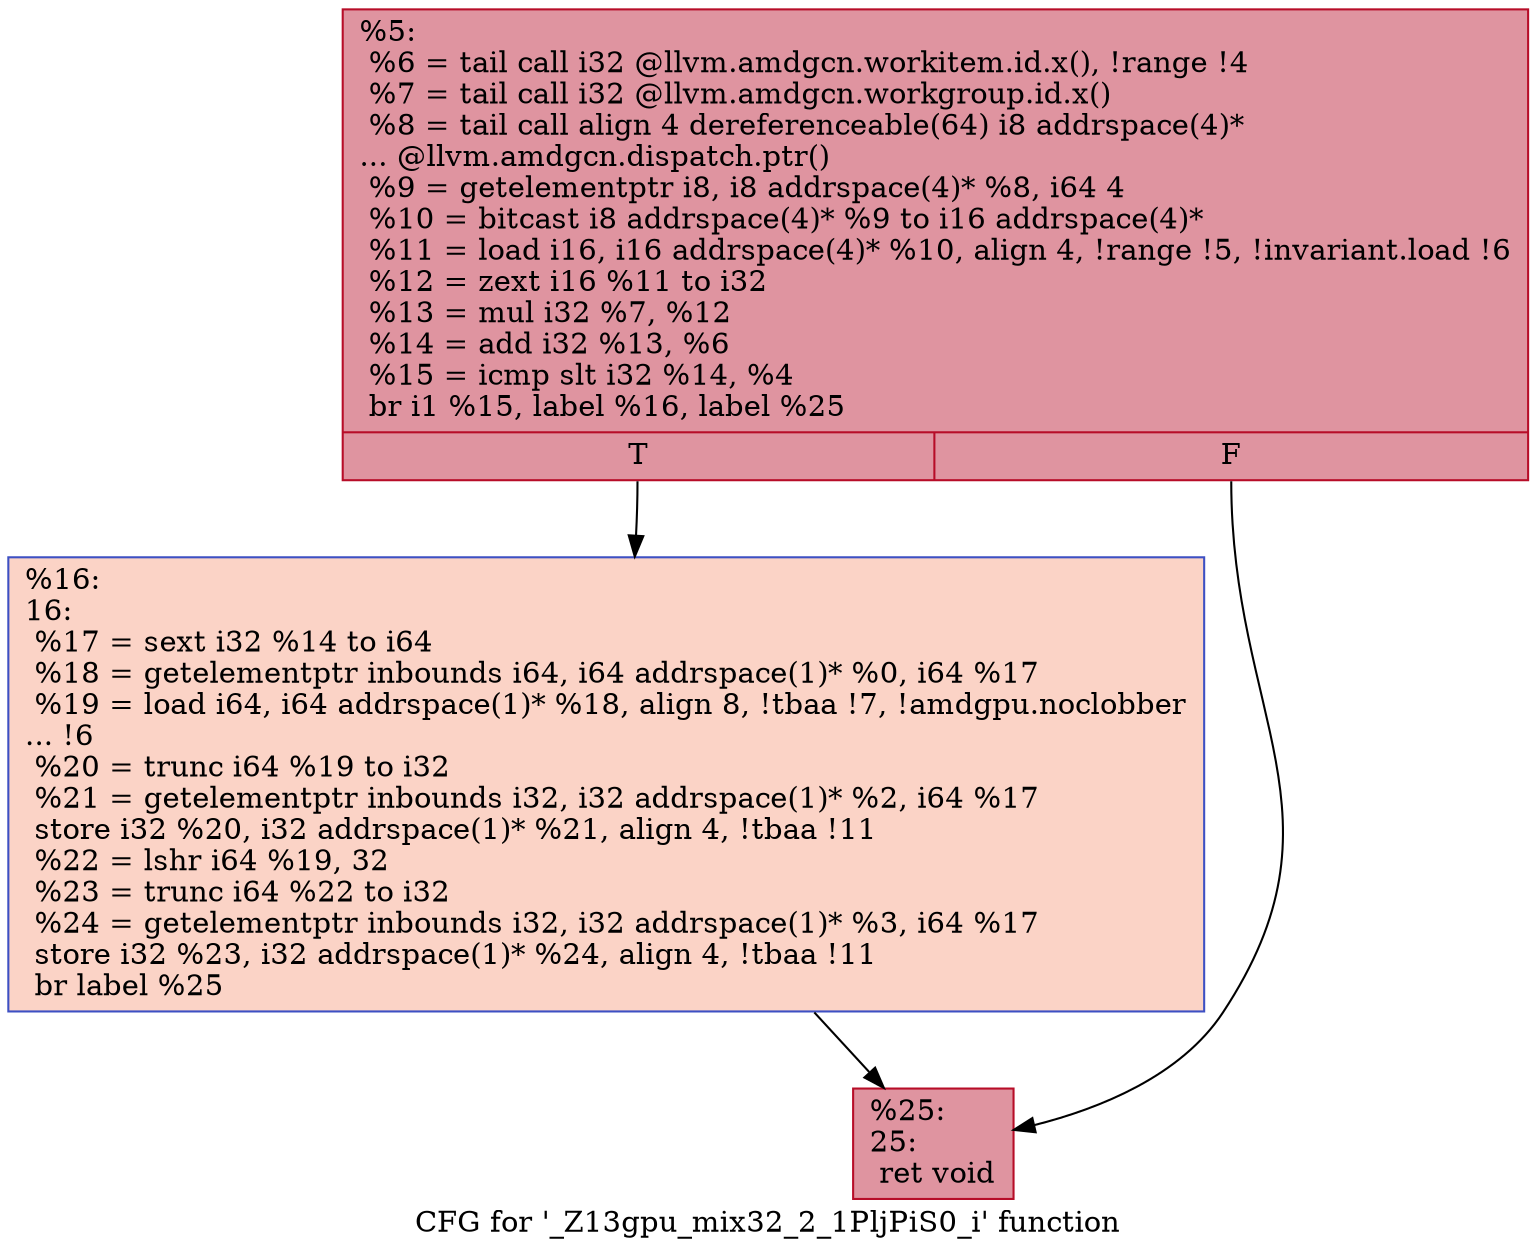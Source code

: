 digraph "CFG for '_Z13gpu_mix32_2_1PljPiS0_i' function" {
	label="CFG for '_Z13gpu_mix32_2_1PljPiS0_i' function";

	Node0x4a421d0 [shape=record,color="#b70d28ff", style=filled, fillcolor="#b70d2870",label="{%5:\l  %6 = tail call i32 @llvm.amdgcn.workitem.id.x(), !range !4\l  %7 = tail call i32 @llvm.amdgcn.workgroup.id.x()\l  %8 = tail call align 4 dereferenceable(64) i8 addrspace(4)*\l... @llvm.amdgcn.dispatch.ptr()\l  %9 = getelementptr i8, i8 addrspace(4)* %8, i64 4\l  %10 = bitcast i8 addrspace(4)* %9 to i16 addrspace(4)*\l  %11 = load i16, i16 addrspace(4)* %10, align 4, !range !5, !invariant.load !6\l  %12 = zext i16 %11 to i32\l  %13 = mul i32 %7, %12\l  %14 = add i32 %13, %6\l  %15 = icmp slt i32 %14, %4\l  br i1 %15, label %16, label %25\l|{<s0>T|<s1>F}}"];
	Node0x4a421d0:s0 -> Node0x4a440a0;
	Node0x4a421d0:s1 -> Node0x4a44130;
	Node0x4a440a0 [shape=record,color="#3d50c3ff", style=filled, fillcolor="#f59c7d70",label="{%16:\l16:                                               \l  %17 = sext i32 %14 to i64\l  %18 = getelementptr inbounds i64, i64 addrspace(1)* %0, i64 %17\l  %19 = load i64, i64 addrspace(1)* %18, align 8, !tbaa !7, !amdgpu.noclobber\l... !6\l  %20 = trunc i64 %19 to i32\l  %21 = getelementptr inbounds i32, i32 addrspace(1)* %2, i64 %17\l  store i32 %20, i32 addrspace(1)* %21, align 4, !tbaa !11\l  %22 = lshr i64 %19, 32\l  %23 = trunc i64 %22 to i32\l  %24 = getelementptr inbounds i32, i32 addrspace(1)* %3, i64 %17\l  store i32 %23, i32 addrspace(1)* %24, align 4, !tbaa !11\l  br label %25\l}"];
	Node0x4a440a0 -> Node0x4a44130;
	Node0x4a44130 [shape=record,color="#b70d28ff", style=filled, fillcolor="#b70d2870",label="{%25:\l25:                                               \l  ret void\l}"];
}
